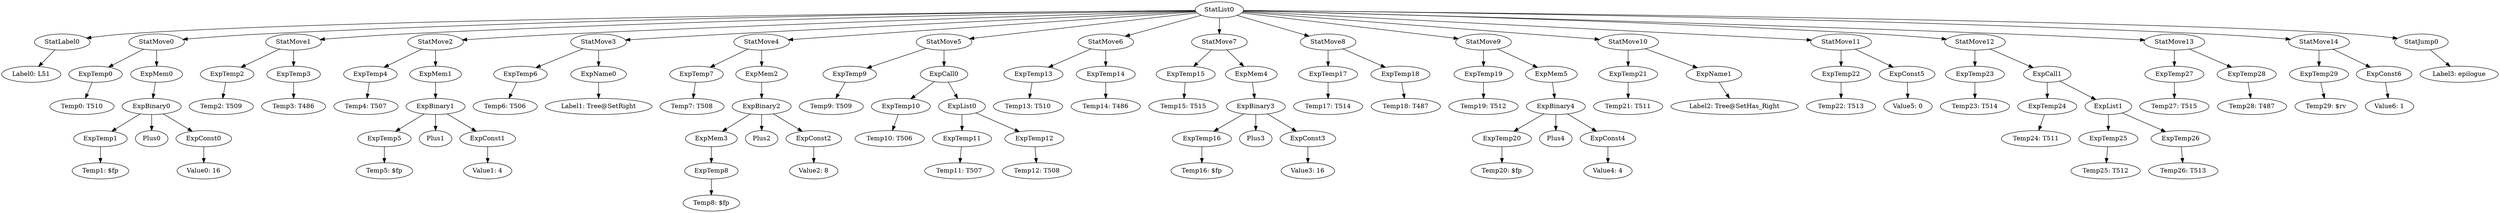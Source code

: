 digraph {
	ordering = out;
	ExpTemp29 -> "Temp29: $rv";
	StatMove13 -> ExpTemp27;
	StatMove13 -> ExpTemp28;
	ExpTemp27 -> "Temp27: T515";
	ExpTemp26 -> "Temp26: T513";
	ExpTemp25 -> "Temp25: T512";
	StatJump0 -> "Label3: epilogue";
	ExpCall1 -> ExpTemp24;
	ExpCall1 -> ExpList1;
	ExpTemp24 -> "Temp24: T511";
	StatMove11 -> ExpTemp22;
	StatMove11 -> ExpConst5;
	StatMove10 -> ExpTemp21;
	StatMove10 -> ExpName1;
	ExpConst4 -> "Value4: 4";
	ExpTemp20 -> "Temp20: $fp";
	StatMove9 -> ExpTemp19;
	StatMove9 -> ExpMem5;
	StatMove4 -> ExpTemp7;
	StatMove4 -> ExpMem2;
	ExpMem0 -> ExpBinary0;
	StatMove7 -> ExpTemp15;
	StatMove7 -> ExpMem4;
	ExpTemp4 -> "Temp4: T507";
	ExpName0 -> "Label1: Tree@SetRight";
	ExpTemp22 -> "Temp22: T513";
	StatMove3 -> ExpTemp6;
	StatMove3 -> ExpName0;
	ExpTemp11 -> "Temp11: T507";
	ExpTemp5 -> "Temp5: $fp";
	ExpTemp1 -> "Temp1: $fp";
	ExpTemp28 -> "Temp28: T487";
	ExpTemp14 -> "Temp14: T486";
	ExpTemp3 -> "Temp3: T486";
	ExpTemp23 -> "Temp23: T514";
	ExpBinary0 -> ExpTemp1;
	ExpBinary0 -> Plus0;
	ExpBinary0 -> ExpConst0;
	ExpMem4 -> ExpBinary3;
	ExpTemp7 -> "Temp7: T508";
	ExpTemp0 -> "Temp0: T510";
	StatList0 -> StatLabel0;
	StatList0 -> StatMove0;
	StatList0 -> StatMove1;
	StatList0 -> StatMove2;
	StatList0 -> StatMove3;
	StatList0 -> StatMove4;
	StatList0 -> StatMove5;
	StatList0 -> StatMove6;
	StatList0 -> StatMove7;
	StatList0 -> StatMove8;
	StatList0 -> StatMove9;
	StatList0 -> StatMove10;
	StatList0 -> StatMove11;
	StatList0 -> StatMove12;
	StatList0 -> StatMove13;
	StatList0 -> StatMove14;
	StatList0 -> StatJump0;
	ExpConst6 -> "Value6: 1";
	ExpMem1 -> ExpBinary1;
	ExpBinary4 -> ExpTemp20;
	ExpBinary4 -> Plus4;
	ExpBinary4 -> ExpConst4;
	ExpConst0 -> "Value0: 16";
	ExpTemp19 -> "Temp19: T512";
	StatMove2 -> ExpTemp4;
	StatMove2 -> ExpMem1;
	ExpTemp2 -> "Temp2: T509";
	ExpTemp10 -> "Temp10: T506";
	ExpList1 -> ExpTemp25;
	ExpList1 -> ExpTemp26;
	ExpBinary1 -> ExpTemp5;
	ExpBinary1 -> Plus1;
	ExpBinary1 -> ExpConst1;
	ExpConst1 -> "Value1: 4";
	ExpConst5 -> "Value5: 0";
	StatMove5 -> ExpTemp9;
	StatMove5 -> ExpCall0;
	StatMove1 -> ExpTemp2;
	StatMove1 -> ExpTemp3;
	ExpTemp18 -> "Temp18: T487";
	ExpTemp8 -> "Temp8: $fp";
	ExpMem3 -> ExpTemp8;
	ExpMem5 -> ExpBinary4;
	StatLabel0 -> "Label0: L51";
	ExpBinary2 -> ExpMem3;
	ExpBinary2 -> Plus2;
	ExpBinary2 -> ExpConst2;
	ExpTemp12 -> "Temp12: T508";
	ExpMem2 -> ExpBinary2;
	StatMove14 -> ExpTemp29;
	StatMove14 -> ExpConst6;
	ExpCall0 -> ExpTemp10;
	ExpCall0 -> ExpList0;
	ExpTemp21 -> "Temp21: T511";
	ExpTemp17 -> "Temp17: T514";
	ExpTemp9 -> "Temp9: T509";
	ExpList0 -> ExpTemp11;
	ExpList0 -> ExpTemp12;
	ExpName1 -> "Label2: Tree@SetHas_Right";
	ExpTemp15 -> "Temp15: T515";
	ExpTemp13 -> "Temp13: T510";
	ExpTemp16 -> "Temp16: $fp";
	ExpTemp6 -> "Temp6: T506";
	StatMove6 -> ExpTemp13;
	StatMove6 -> ExpTemp14;
	StatMove12 -> ExpTemp23;
	StatMove12 -> ExpCall1;
	ExpConst2 -> "Value2: 8";
	ExpBinary3 -> ExpTemp16;
	ExpBinary3 -> Plus3;
	ExpBinary3 -> ExpConst3;
	ExpConst3 -> "Value3: 16";
	StatMove0 -> ExpTemp0;
	StatMove0 -> ExpMem0;
	StatMove8 -> ExpTemp17;
	StatMove8 -> ExpTemp18;
}

